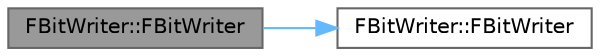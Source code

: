 digraph "FBitWriter::FBitWriter"
{
 // INTERACTIVE_SVG=YES
 // LATEX_PDF_SIZE
  bgcolor="transparent";
  edge [fontname=Helvetica,fontsize=10,labelfontname=Helvetica,labelfontsize=10];
  node [fontname=Helvetica,fontsize=10,shape=box,height=0.2,width=0.4];
  rankdir="LR";
  Node1 [id="Node000001",label="FBitWriter::FBitWriter",height=0.2,width=0.4,color="gray40", fillcolor="grey60", style="filled", fontcolor="black",tooltip=" "];
  Node1 -> Node2 [id="edge1_Node000001_Node000002",color="steelblue1",style="solid",tooltip=" "];
  Node2 [id="Node000002",label="FBitWriter::FBitWriter",height=0.2,width=0.4,color="grey40", fillcolor="white", style="filled",URL="$d1/de9/structFBitWriter.html#a58ef5768ff19d32560dcedd8db8affa0",tooltip="Default constructor."];
}
